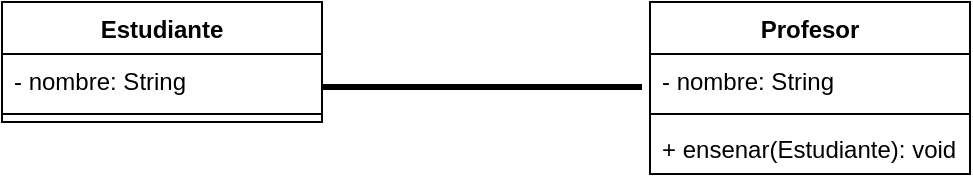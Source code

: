 <mxfile version="26.0.16">
  <diagram name="Página-1" id="aS0OrFtdIw3tdO39_Xqr">
    <mxGraphModel dx="872" dy="477" grid="1" gridSize="10" guides="1" tooltips="1" connect="1" arrows="1" fold="1" page="1" pageScale="1" pageWidth="827" pageHeight="1169" math="0" shadow="0">
      <root>
        <mxCell id="0" />
        <mxCell id="1" parent="0" />
        <mxCell id="InYUa8Sna6_KFlnJgmK6-1" value="Estudiante" style="swimlane;fontStyle=1;align=center;verticalAlign=top;childLayout=stackLayout;horizontal=1;startSize=26;horizontalStack=0;resizeParent=1;resizeParentMax=0;resizeLast=0;collapsible=1;marginBottom=0;whiteSpace=wrap;html=1;" vertex="1" parent="1">
          <mxGeometry x="90" y="80" width="160" height="60" as="geometry" />
        </mxCell>
        <mxCell id="InYUa8Sna6_KFlnJgmK6-2" value="- nombre: String" style="text;strokeColor=none;fillColor=none;align=left;verticalAlign=top;spacingLeft=4;spacingRight=4;overflow=hidden;rotatable=0;points=[[0,0.5],[1,0.5]];portConstraint=eastwest;whiteSpace=wrap;html=1;" vertex="1" parent="InYUa8Sna6_KFlnJgmK6-1">
          <mxGeometry y="26" width="160" height="26" as="geometry" />
        </mxCell>
        <mxCell id="InYUa8Sna6_KFlnJgmK6-3" value="" style="line;strokeWidth=1;fillColor=none;align=left;verticalAlign=middle;spacingTop=-1;spacingLeft=3;spacingRight=3;rotatable=0;labelPosition=right;points=[];portConstraint=eastwest;strokeColor=inherit;" vertex="1" parent="InYUa8Sna6_KFlnJgmK6-1">
          <mxGeometry y="52" width="160" height="8" as="geometry" />
        </mxCell>
        <mxCell id="InYUa8Sna6_KFlnJgmK6-5" value="Profesor" style="swimlane;fontStyle=1;align=center;verticalAlign=top;childLayout=stackLayout;horizontal=1;startSize=26;horizontalStack=0;resizeParent=1;resizeParentMax=0;resizeLast=0;collapsible=1;marginBottom=0;whiteSpace=wrap;html=1;" vertex="1" parent="1">
          <mxGeometry x="414" y="80" width="160" height="86" as="geometry" />
        </mxCell>
        <mxCell id="InYUa8Sna6_KFlnJgmK6-6" value="- nombre: String" style="text;strokeColor=none;fillColor=none;align=left;verticalAlign=top;spacingLeft=4;spacingRight=4;overflow=hidden;rotatable=0;points=[[0,0.5],[1,0.5]];portConstraint=eastwest;whiteSpace=wrap;html=1;" vertex="1" parent="InYUa8Sna6_KFlnJgmK6-5">
          <mxGeometry y="26" width="160" height="26" as="geometry" />
        </mxCell>
        <mxCell id="InYUa8Sna6_KFlnJgmK6-7" value="" style="line;strokeWidth=1;fillColor=none;align=left;verticalAlign=middle;spacingTop=-1;spacingLeft=3;spacingRight=3;rotatable=0;labelPosition=right;points=[];portConstraint=eastwest;strokeColor=inherit;" vertex="1" parent="InYUa8Sna6_KFlnJgmK6-5">
          <mxGeometry y="52" width="160" height="8" as="geometry" />
        </mxCell>
        <mxCell id="InYUa8Sna6_KFlnJgmK6-8" value="+ ensenar(Estudiante): void" style="text;strokeColor=none;fillColor=none;align=left;verticalAlign=top;spacingLeft=4;spacingRight=4;overflow=hidden;rotatable=0;points=[[0,0.5],[1,0.5]];portConstraint=eastwest;whiteSpace=wrap;html=1;" vertex="1" parent="InYUa8Sna6_KFlnJgmK6-5">
          <mxGeometry y="60" width="160" height="26" as="geometry" />
        </mxCell>
        <mxCell id="InYUa8Sna6_KFlnJgmK6-9" value="" style="endArrow=none;startArrow=none;endFill=0;startFill=0;endSize=8;html=1;verticalAlign=bottom;labelBackgroundColor=none;strokeWidth=3;rounded=0;" edge="1" parent="1">
          <mxGeometry width="160" relative="1" as="geometry">
            <mxPoint x="250" y="122.5" as="sourcePoint" />
            <mxPoint x="410" y="122.5" as="targetPoint" />
          </mxGeometry>
        </mxCell>
      </root>
    </mxGraphModel>
  </diagram>
</mxfile>
